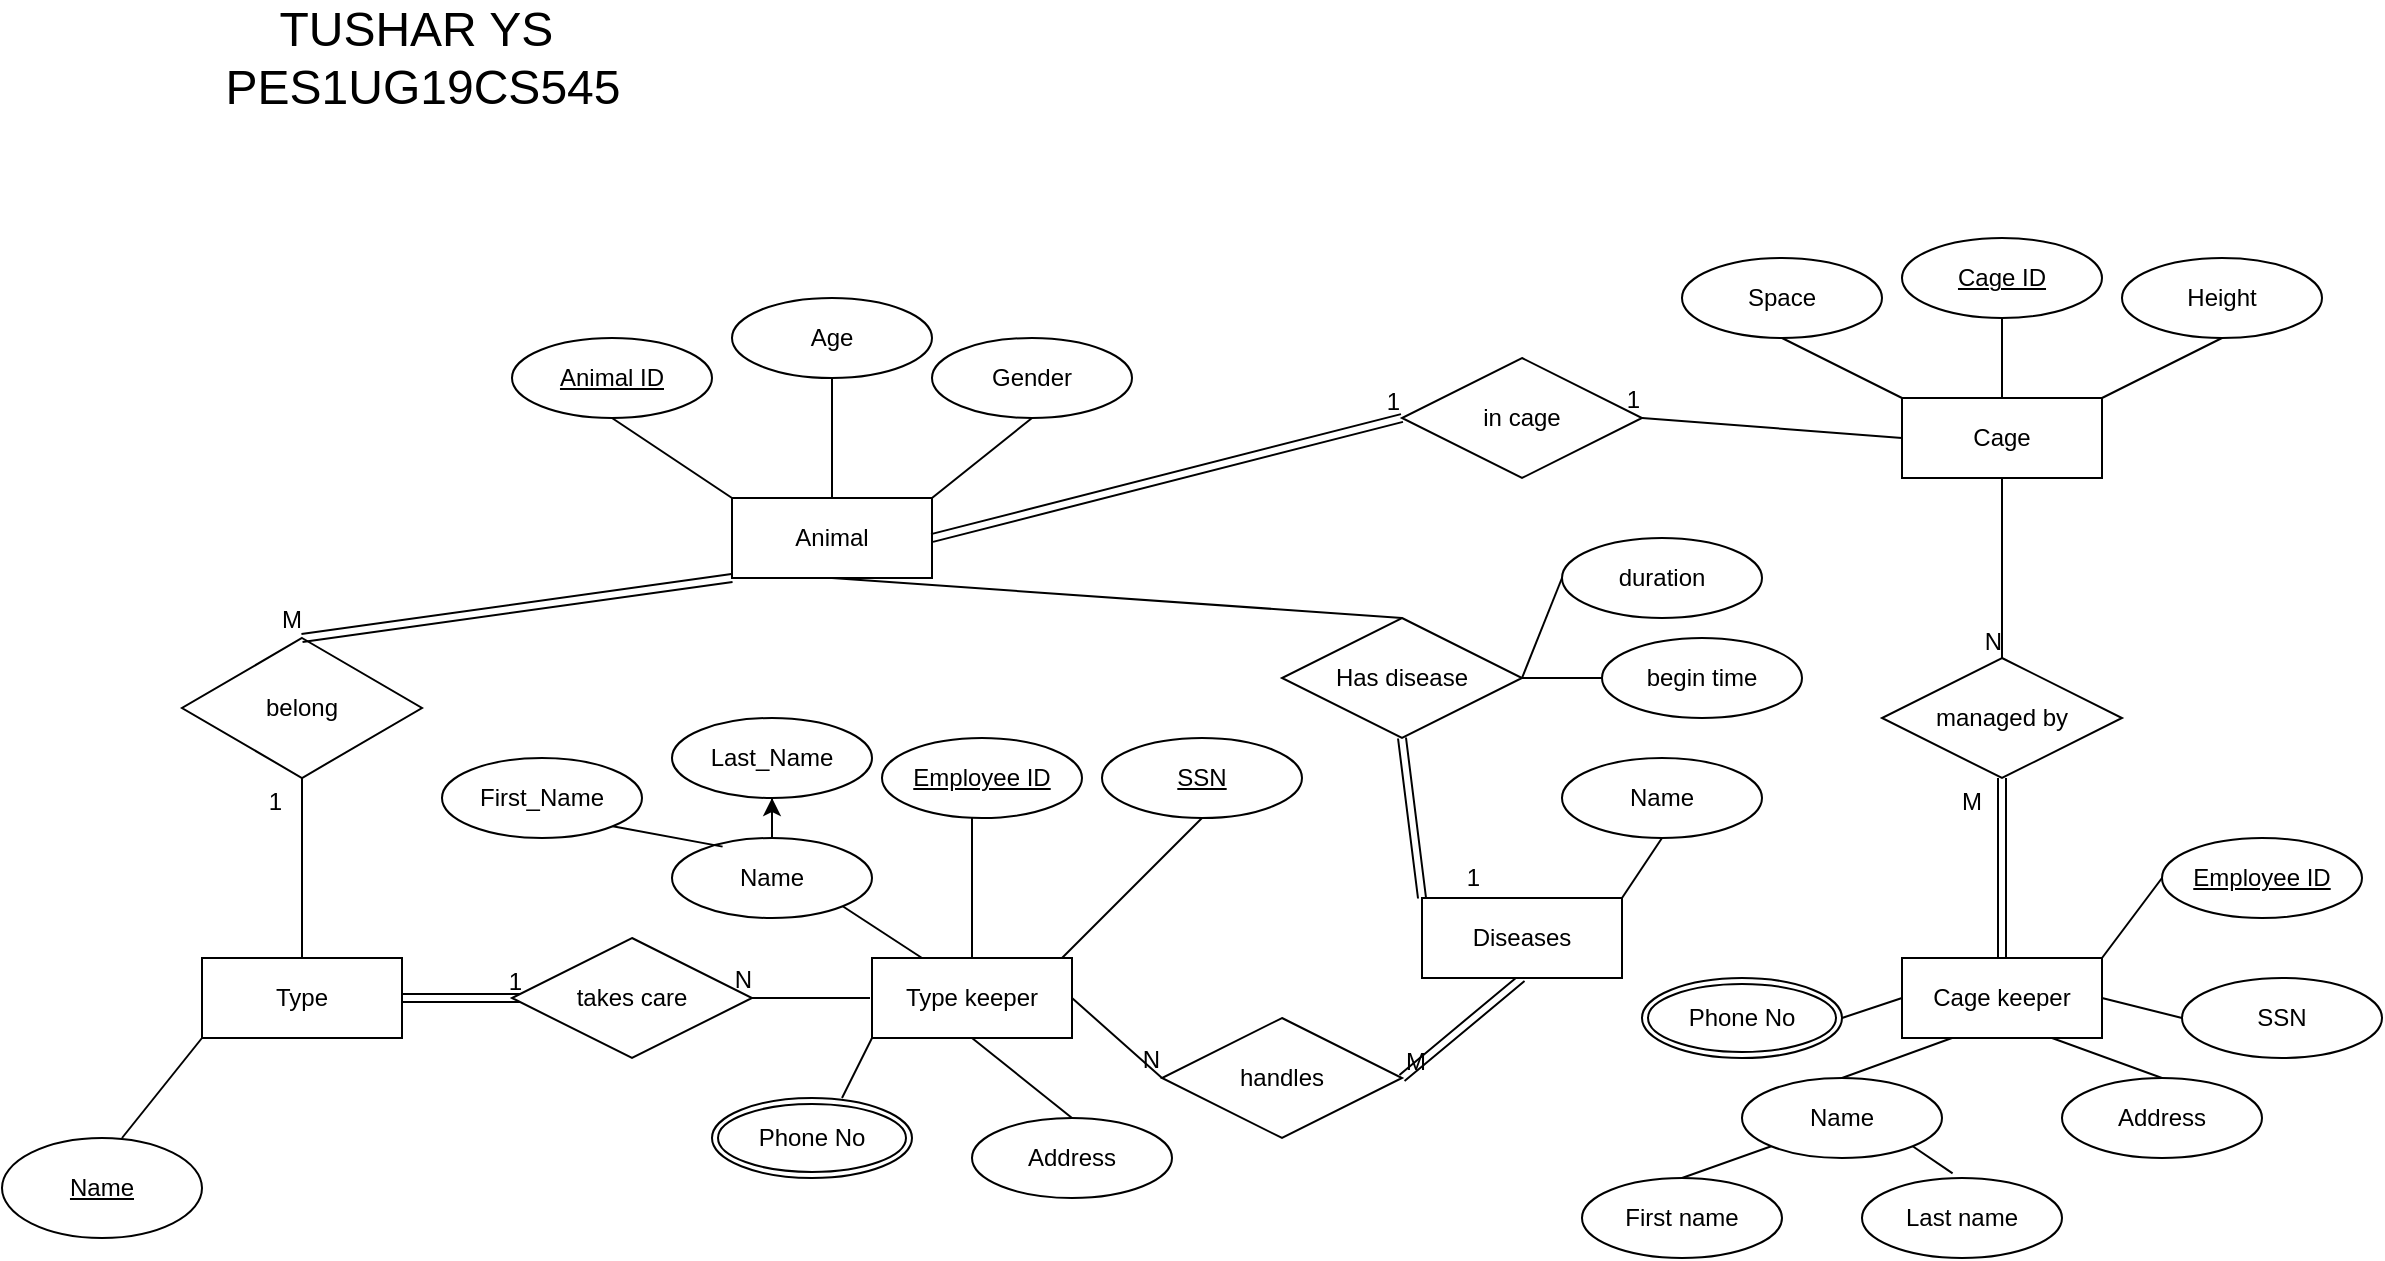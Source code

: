 <mxfile version="15.2.9" type="device"><diagram id="R2lEEEUBdFMjLlhIrx00" name="Page-1"><mxGraphModel dx="2071" dy="575" grid="1" gridSize="10" guides="1" tooltips="1" connect="1" arrows="1" fold="1" page="1" pageScale="1" pageWidth="850" pageHeight="1100" math="0" shadow="0" extFonts="Permanent Marker^https://fonts.googleapis.com/css?family=Permanent+Marker"><root><mxCell id="0"/><mxCell id="1" parent="0"/><mxCell id="t1z8v8rDjUer-ZeC9aOY-1" value="Animal" style="whiteSpace=wrap;html=1;align=center;" parent="1" vertex="1"><mxGeometry x="305" y="270" width="100" height="40" as="geometry"/></mxCell><mxCell id="t1z8v8rDjUer-ZeC9aOY-3" value="&lt;div&gt;Age&lt;/div&gt;" style="ellipse;whiteSpace=wrap;html=1;align=center;" parent="1" vertex="1"><mxGeometry x="305" y="170" width="100" height="40" as="geometry"/></mxCell><mxCell id="t1z8v8rDjUer-ZeC9aOY-8" value="Gender" style="ellipse;whiteSpace=wrap;html=1;align=center;" parent="1" vertex="1"><mxGeometry x="405" y="190" width="100" height="40" as="geometry"/></mxCell><mxCell id="t1z8v8rDjUer-ZeC9aOY-11" value="&lt;div&gt;Animal ID&lt;/div&gt;" style="ellipse;whiteSpace=wrap;html=1;align=center;fontStyle=4;" parent="1" vertex="1"><mxGeometry x="195" y="190" width="100" height="40" as="geometry"/></mxCell><mxCell id="t1z8v8rDjUer-ZeC9aOY-14" value="&lt;div&gt;belong&lt;/div&gt;" style="shape=rhombus;perimeter=rhombusPerimeter;whiteSpace=wrap;html=1;align=center;" parent="1" vertex="1"><mxGeometry x="30" y="340" width="120" height="70" as="geometry"/></mxCell><mxCell id="t1z8v8rDjUer-ZeC9aOY-18" value="Type" style="whiteSpace=wrap;html=1;align=center;" parent="1" vertex="1"><mxGeometry x="40" y="500" width="100" height="40" as="geometry"/></mxCell><mxCell id="t1z8v8rDjUer-ZeC9aOY-19" value="Name" style="ellipse;whiteSpace=wrap;html=1;align=center;fontStyle=4;" parent="1" vertex="1"><mxGeometry x="-60" y="590" width="100" height="50" as="geometry"/></mxCell><mxCell id="t1z8v8rDjUer-ZeC9aOY-22" style="edgeStyle=none;shape=link;rounded=0;orthogonalLoop=1;jettySize=auto;html=1;exitX=0.5;exitY=0;exitDx=0;exitDy=0;" parent="1" source="t1z8v8rDjUer-ZeC9aOY-19" target="t1z8v8rDjUer-ZeC9aOY-19" edge="1"><mxGeometry relative="1" as="geometry"/></mxCell><mxCell id="t1z8v8rDjUer-ZeC9aOY-29" value="" style="endArrow=none;html=1;rounded=0;entryX=0;entryY=1;entryDx=0;entryDy=0;" parent="1" target="t1z8v8rDjUer-ZeC9aOY-18" edge="1"><mxGeometry relative="1" as="geometry"><mxPoint y="590" as="sourcePoint"/><mxPoint x="140" y="590" as="targetPoint"/></mxGeometry></mxCell><mxCell id="t1z8v8rDjUer-ZeC9aOY-30" value="" style="endArrow=none;html=1;rounded=0;entryX=0.5;entryY=1;entryDx=0;entryDy=0;exitX=1;exitY=0;exitDx=0;exitDy=0;" parent="1" source="t1z8v8rDjUer-ZeC9aOY-1" target="t1z8v8rDjUer-ZeC9aOY-8" edge="1"><mxGeometry relative="1" as="geometry"><mxPoint x="430" y="190" as="sourcePoint"/><mxPoint x="465" y="100" as="targetPoint"/></mxGeometry></mxCell><mxCell id="t1z8v8rDjUer-ZeC9aOY-33" value="" style="endArrow=none;html=1;rounded=0;exitX=0.5;exitY=1;exitDx=0;exitDy=0;entryX=0;entryY=0;entryDx=0;entryDy=0;" parent="1" source="t1z8v8rDjUer-ZeC9aOY-11" target="t1z8v8rDjUer-ZeC9aOY-1" edge="1"><mxGeometry relative="1" as="geometry"><mxPoint x="55" y="100" as="sourcePoint"/><mxPoint x="215" y="100" as="targetPoint"/></mxGeometry></mxCell><mxCell id="t1z8v8rDjUer-ZeC9aOY-34" value="" style="endArrow=none;html=1;rounded=0;entryX=0.5;entryY=1;entryDx=0;entryDy=0;exitX=0.5;exitY=0;exitDx=0;exitDy=0;" parent="1" source="t1z8v8rDjUer-ZeC9aOY-1" target="t1z8v8rDjUer-ZeC9aOY-3" edge="1"><mxGeometry relative="1" as="geometry"><mxPoint x="270" y="100" as="sourcePoint"/><mxPoint x="430" y="100" as="targetPoint"/></mxGeometry></mxCell><mxCell id="t1z8v8rDjUer-ZeC9aOY-35" value="" style="shape=link;html=1;rounded=0;entryX=0.5;entryY=0;entryDx=0;entryDy=0;exitX=0;exitY=1;exitDx=0;exitDy=0;" parent="1" source="t1z8v8rDjUer-ZeC9aOY-1" target="t1z8v8rDjUer-ZeC9aOY-14" edge="1"><mxGeometry relative="1" as="geometry"><mxPoint x="220" y="250" as="sourcePoint"/><mxPoint x="380" y="250" as="targetPoint"/></mxGeometry></mxCell><mxCell id="t1z8v8rDjUer-ZeC9aOY-36" value="M" style="resizable=0;html=1;align=right;verticalAlign=bottom;" parent="t1z8v8rDjUer-ZeC9aOY-35" connectable="0" vertex="1"><mxGeometry x="1" relative="1" as="geometry"/></mxCell><mxCell id="t1z8v8rDjUer-ZeC9aOY-37" value="" style="shape=link;html=1;rounded=0;" parent="1" edge="1"><mxGeometry relative="1" as="geometry"><mxPoint x="140" y="520" as="sourcePoint"/><mxPoint x="200" y="520" as="targetPoint"/></mxGeometry></mxCell><mxCell id="t1z8v8rDjUer-ZeC9aOY-38" value="1" style="resizable=0;html=1;align=right;verticalAlign=bottom;" parent="t1z8v8rDjUer-ZeC9aOY-37" connectable="0" vertex="1"><mxGeometry x="1" relative="1" as="geometry"/></mxCell><mxCell id="t1z8v8rDjUer-ZeC9aOY-39" value="takes care" style="shape=rhombus;perimeter=rhombusPerimeter;whiteSpace=wrap;html=1;align=center;" parent="1" vertex="1"><mxGeometry x="195" y="490" width="120" height="60" as="geometry"/></mxCell><mxCell id="t1z8v8rDjUer-ZeC9aOY-46" value="" style="endArrow=none;html=1;rounded=0;" parent="1" edge="1"><mxGeometry relative="1" as="geometry"><mxPoint x="374" y="520" as="sourcePoint"/><mxPoint x="315" y="519.95" as="targetPoint"/></mxGeometry></mxCell><mxCell id="t1z8v8rDjUer-ZeC9aOY-47" value="N" style="resizable=0;html=1;align=right;verticalAlign=bottom;" parent="t1z8v8rDjUer-ZeC9aOY-46" connectable="0" vertex="1"><mxGeometry x="1" relative="1" as="geometry"/></mxCell><mxCell id="t1z8v8rDjUer-ZeC9aOY-48" value="&lt;div&gt;Type keeper&lt;/div&gt;" style="whiteSpace=wrap;html=1;align=center;" parent="1" vertex="1"><mxGeometry x="375" y="500" width="100" height="40" as="geometry"/></mxCell><mxCell id="t1z8v8rDjUer-ZeC9aOY-53" value="" style="endArrow=none;html=1;rounded=0;entryX=0.5;entryY=0;entryDx=0;entryDy=0;" parent="1" target="t1z8v8rDjUer-ZeC9aOY-48" edge="1"><mxGeometry relative="1" as="geometry"><mxPoint x="425" y="430" as="sourcePoint"/><mxPoint x="480" y="320" as="targetPoint"/></mxGeometry></mxCell><mxCell id="t1z8v8rDjUer-ZeC9aOY-54" value="Employee ID" style="ellipse;whiteSpace=wrap;html=1;align=center;fontStyle=4;" parent="1" vertex="1"><mxGeometry x="380" y="390" width="100" height="40" as="geometry"/></mxCell><mxCell id="t1z8v8rDjUer-ZeC9aOY-55" value="SSN" style="ellipse;whiteSpace=wrap;html=1;align=center;fontStyle=4;" parent="1" vertex="1"><mxGeometry x="490" y="390" width="100" height="40" as="geometry"/></mxCell><mxCell id="t1z8v8rDjUer-ZeC9aOY-59" value="" style="endArrow=none;html=1;rounded=0;exitX=0.5;exitY=0;exitDx=0;exitDy=0;entryX=0.5;entryY=1;entryDx=0;entryDy=0;" parent="1" source="t1z8v8rDjUer-ZeC9aOY-18" target="t1z8v8rDjUer-ZeC9aOY-14" edge="1"><mxGeometry relative="1" as="geometry"><mxPoint x="70" y="380" as="sourcePoint"/><mxPoint x="230" y="380" as="targetPoint"/></mxGeometry></mxCell><mxCell id="t1z8v8rDjUer-ZeC9aOY-60" value="1" style="resizable=0;html=1;align=right;verticalAlign=bottom;" parent="t1z8v8rDjUer-ZeC9aOY-59" connectable="0" vertex="1"><mxGeometry x="1" relative="1" as="geometry"><mxPoint x="-10" y="20" as="offset"/></mxGeometry></mxCell><mxCell id="t1z8v8rDjUer-ZeC9aOY-61" value="" style="endArrow=none;html=1;rounded=0;entryX=0.5;entryY=1;entryDx=0;entryDy=0;" parent="1" target="t1z8v8rDjUer-ZeC9aOY-55" edge="1"><mxGeometry relative="1" as="geometry"><mxPoint x="470" y="500" as="sourcePoint"/><mxPoint x="630" y="500" as="targetPoint"/></mxGeometry></mxCell><mxCell id="t1z8v8rDjUer-ZeC9aOY-63" value="Phone No" style="ellipse;shape=doubleEllipse;margin=3;whiteSpace=wrap;html=1;align=center;" parent="1" vertex="1"><mxGeometry x="295" y="570" width="100" height="40" as="geometry"/></mxCell><mxCell id="t1z8v8rDjUer-ZeC9aOY-64" value="" style="endArrow=none;html=1;rounded=0;entryX=0;entryY=1;entryDx=0;entryDy=0;" parent="1" target="t1z8v8rDjUer-ZeC9aOY-48" edge="1"><mxGeometry relative="1" as="geometry"><mxPoint x="360" y="570" as="sourcePoint"/><mxPoint x="520" y="570" as="targetPoint"/></mxGeometry></mxCell><mxCell id="t1z8v8rDjUer-ZeC9aOY-65" value="" style="endArrow=none;html=1;rounded=0;exitX=0.5;exitY=1;exitDx=0;exitDy=0;entryX=0.5;entryY=0;entryDx=0;entryDy=0;" parent="1" source="t1z8v8rDjUer-ZeC9aOY-48" target="t1z8v8rDjUer-ZeC9aOY-66" edge="1"><mxGeometry relative="1" as="geometry"><mxPoint x="440" y="540" as="sourcePoint"/><mxPoint x="460" y="570" as="targetPoint"/></mxGeometry></mxCell><mxCell id="t1z8v8rDjUer-ZeC9aOY-66" value="&lt;div&gt;Address&lt;/div&gt;" style="ellipse;whiteSpace=wrap;html=1;align=center;" parent="1" vertex="1"><mxGeometry x="425" y="580" width="100" height="40" as="geometry"/></mxCell><mxCell id="qA1_ejAD89F4eY76ot6p-3" value="" style="edgeStyle=orthogonalEdgeStyle;rounded=0;orthogonalLoop=1;jettySize=auto;html=1;" edge="1" parent="1" source="t1z8v8rDjUer-ZeC9aOY-68" target="t1z8v8rDjUer-ZeC9aOY-70"><mxGeometry relative="1" as="geometry"/></mxCell><mxCell id="t1z8v8rDjUer-ZeC9aOY-68" value="Name" style="ellipse;whiteSpace=wrap;html=1;align=center;" parent="1" vertex="1"><mxGeometry x="275" y="440" width="100" height="40" as="geometry"/></mxCell><mxCell id="t1z8v8rDjUer-ZeC9aOY-69" value="First_Name" style="ellipse;whiteSpace=wrap;html=1;align=center;" parent="1" vertex="1"><mxGeometry x="160" y="400" width="100" height="40" as="geometry"/></mxCell><mxCell id="t1z8v8rDjUer-ZeC9aOY-70" value="Last_Name" style="ellipse;whiteSpace=wrap;html=1;align=center;" parent="1" vertex="1"><mxGeometry x="275" y="380" width="100" height="40" as="geometry"/></mxCell><mxCell id="t1z8v8rDjUer-ZeC9aOY-71" value="" style="endArrow=none;html=1;rounded=0;exitX=1;exitY=1;exitDx=0;exitDy=0;entryX=0.253;entryY=0.108;entryDx=0;entryDy=0;entryPerimeter=0;" parent="1" source="t1z8v8rDjUer-ZeC9aOY-69" target="t1z8v8rDjUer-ZeC9aOY-68" edge="1"><mxGeometry relative="1" as="geometry"><mxPoint x="130" y="459.58" as="sourcePoint"/><mxPoint x="290" y="460" as="targetPoint"/></mxGeometry></mxCell><mxCell id="t1z8v8rDjUer-ZeC9aOY-72" value="" style="endArrow=none;html=1;rounded=0;exitX=0.5;exitY=1;exitDx=0;exitDy=0;entryX=0.5;entryY=0;entryDx=0;entryDy=0;" parent="1" source="t1z8v8rDjUer-ZeC9aOY-70" target="t1z8v8rDjUer-ZeC9aOY-68" edge="1"><mxGeometry relative="1" as="geometry"><mxPoint x="255.355" y="444.142" as="sourcePoint"/><mxPoint x="325.3" y="454.32" as="targetPoint"/></mxGeometry></mxCell><mxCell id="t1z8v8rDjUer-ZeC9aOY-73" value="" style="endArrow=none;html=1;rounded=0;entryX=0.25;entryY=0;entryDx=0;entryDy=0;exitX=1;exitY=1;exitDx=0;exitDy=0;" parent="1" source="t1z8v8rDjUer-ZeC9aOY-68" target="t1z8v8rDjUer-ZeC9aOY-48" edge="1"><mxGeometry relative="1" as="geometry"><mxPoint x="340" y="480" as="sourcePoint"/><mxPoint x="335.3" y="464.32" as="targetPoint"/></mxGeometry></mxCell><mxCell id="t1z8v8rDjUer-ZeC9aOY-75" value="" style="endArrow=none;html=1;rounded=0;exitX=1;exitY=0.5;exitDx=0;exitDy=0;entryX=0;entryY=0.5;entryDx=0;entryDy=0;" parent="1" source="t1z8v8rDjUer-ZeC9aOY-48" target="t1z8v8rDjUer-ZeC9aOY-77" edge="1"><mxGeometry relative="1" as="geometry"><mxPoint x="475" y="520" as="sourcePoint"/><mxPoint x="550" y="550" as="targetPoint"/></mxGeometry></mxCell><mxCell id="t1z8v8rDjUer-ZeC9aOY-76" value="N" style="resizable=0;html=1;align=right;verticalAlign=bottom;" parent="t1z8v8rDjUer-ZeC9aOY-75" connectable="0" vertex="1"><mxGeometry x="1" relative="1" as="geometry"/></mxCell><mxCell id="t1z8v8rDjUer-ZeC9aOY-77" value="handles" style="shape=rhombus;perimeter=rhombusPerimeter;whiteSpace=wrap;html=1;align=center;" parent="1" vertex="1"><mxGeometry x="520" y="530" width="120" height="60" as="geometry"/></mxCell><mxCell id="t1z8v8rDjUer-ZeC9aOY-80" value="" style="shape=link;html=1;rounded=0;exitX=1;exitY=0.5;exitDx=0;exitDy=0;entryX=0.5;entryY=1;entryDx=0;entryDy=0;" parent="1" source="t1z8v8rDjUer-ZeC9aOY-77" target="t1z8v8rDjUer-ZeC9aOY-83" edge="1"><mxGeometry relative="1" as="geometry"><mxPoint x="640" y="559.5" as="sourcePoint"/><mxPoint x="700" y="520" as="targetPoint"/></mxGeometry></mxCell><mxCell id="t1z8v8rDjUer-ZeC9aOY-81" value="M" style="resizable=0;html=1;align=left;verticalAlign=bottom;" parent="t1z8v8rDjUer-ZeC9aOY-80" connectable="0" vertex="1"><mxGeometry x="-1" relative="1" as="geometry"/></mxCell><mxCell id="t1z8v8rDjUer-ZeC9aOY-83" value="&lt;div&gt;Diseases&lt;/div&gt;" style="whiteSpace=wrap;html=1;align=center;" parent="1" vertex="1"><mxGeometry x="650" y="470" width="100" height="40" as="geometry"/></mxCell><mxCell id="t1z8v8rDjUer-ZeC9aOY-86" value="" style="endArrow=none;html=1;rounded=0;entryX=1;entryY=0;entryDx=0;entryDy=0;exitX=0.5;exitY=1;exitDx=0;exitDy=0;" parent="1" source="t1z8v8rDjUer-ZeC9aOY-87" target="t1z8v8rDjUer-ZeC9aOY-83" edge="1"><mxGeometry relative="1" as="geometry"><mxPoint x="770" y="430" as="sourcePoint"/><mxPoint x="530" y="490" as="targetPoint"/></mxGeometry></mxCell><mxCell id="t1z8v8rDjUer-ZeC9aOY-87" value="Name" style="ellipse;whiteSpace=wrap;html=1;align=center;" parent="1" vertex="1"><mxGeometry x="720" y="400" width="100" height="40" as="geometry"/></mxCell><mxCell id="t1z8v8rDjUer-ZeC9aOY-90" value="" style="shape=link;html=1;rounded=0;endArrow=classic;endFill=1;strokeColor=default;entryX=0;entryY=0;entryDx=0;entryDy=0;exitX=0.5;exitY=1;exitDx=0;exitDy=0;" parent="1" source="t1z8v8rDjUer-ZeC9aOY-93" target="t1z8v8rDjUer-ZeC9aOY-83" edge="1"><mxGeometry relative="1" as="geometry"><mxPoint x="630" y="360" as="sourcePoint"/><mxPoint x="730" y="290" as="targetPoint"/></mxGeometry></mxCell><mxCell id="t1z8v8rDjUer-ZeC9aOY-91" value="1" style="resizable=0;html=1;align=right;verticalAlign=bottom;" parent="t1z8v8rDjUer-ZeC9aOY-90" connectable="0" vertex="1"><mxGeometry x="1" relative="1" as="geometry"><mxPoint x="30" y="-1" as="offset"/></mxGeometry></mxCell><mxCell id="t1z8v8rDjUer-ZeC9aOY-93" value="Has disease" style="shape=rhombus;perimeter=rhombusPerimeter;whiteSpace=wrap;html=1;align=center;" parent="1" vertex="1"><mxGeometry x="580" y="330" width="120" height="60" as="geometry"/></mxCell><mxCell id="t1z8v8rDjUer-ZeC9aOY-95" value="" style="endArrow=none;html=1;rounded=0;strokeColor=default;entryX=0.5;entryY=0;entryDx=0;entryDy=0;exitX=0.5;exitY=1;exitDx=0;exitDy=0;" parent="1" source="t1z8v8rDjUer-ZeC9aOY-1" target="t1z8v8rDjUer-ZeC9aOY-93" edge="1"><mxGeometry relative="1" as="geometry"><mxPoint x="390" y="280" as="sourcePoint"/><mxPoint x="550" y="280" as="targetPoint"/></mxGeometry></mxCell><mxCell id="t1z8v8rDjUer-ZeC9aOY-97" value="in cage" style="shape=rhombus;perimeter=rhombusPerimeter;whiteSpace=wrap;html=1;align=center;" parent="1" vertex="1"><mxGeometry x="640" y="200" width="120" height="60" as="geometry"/></mxCell><mxCell id="t1z8v8rDjUer-ZeC9aOY-98" value="" style="shape=link;html=1;rounded=0;endArrow=classic;endFill=1;strokeColor=default;exitX=1;exitY=0.5;exitDx=0;exitDy=0;entryX=0;entryY=0.5;entryDx=0;entryDy=0;" parent="1" source="t1z8v8rDjUer-ZeC9aOY-1" target="t1z8v8rDjUer-ZeC9aOY-97" edge="1"><mxGeometry relative="1" as="geometry"><mxPoint x="460" y="270" as="sourcePoint"/><mxPoint x="620" y="270" as="targetPoint"/></mxGeometry></mxCell><mxCell id="t1z8v8rDjUer-ZeC9aOY-99" value="1" style="resizable=0;html=1;align=right;verticalAlign=bottom;" parent="t1z8v8rDjUer-ZeC9aOY-98" connectable="0" vertex="1"><mxGeometry x="1" relative="1" as="geometry"/></mxCell><mxCell id="t1z8v8rDjUer-ZeC9aOY-102" value="" style="endArrow=none;html=1;rounded=0;strokeColor=default;entryX=1;entryY=0.5;entryDx=0;entryDy=0;exitX=0;exitY=0.5;exitDx=0;exitDy=0;" parent="1" source="t1z8v8rDjUer-ZeC9aOY-104" target="t1z8v8rDjUer-ZeC9aOY-97" edge="1"><mxGeometry relative="1" as="geometry"><mxPoint x="880" y="240" as="sourcePoint"/><mxPoint x="1040" y="240" as="targetPoint"/></mxGeometry></mxCell><mxCell id="t1z8v8rDjUer-ZeC9aOY-103" value="1" style="resizable=0;html=1;align=right;verticalAlign=bottom;" parent="t1z8v8rDjUer-ZeC9aOY-102" connectable="0" vertex="1"><mxGeometry x="1" relative="1" as="geometry"/></mxCell><mxCell id="t1z8v8rDjUer-ZeC9aOY-104" value="Cage" style="whiteSpace=wrap;html=1;align=center;" parent="1" vertex="1"><mxGeometry x="890" y="220" width="100" height="40" as="geometry"/></mxCell><mxCell id="t1z8v8rDjUer-ZeC9aOY-105" value="" style="endArrow=none;html=1;rounded=0;strokeColor=default;entryX=0;entryY=0;entryDx=0;entryDy=0;exitX=0.5;exitY=1;exitDx=0;exitDy=0;" parent="1" source="t1z8v8rDjUer-ZeC9aOY-112" target="t1z8v8rDjUer-ZeC9aOY-104" edge="1"><mxGeometry relative="1" as="geometry"><mxPoint x="820" y="190" as="sourcePoint"/><mxPoint x="920" y="140" as="targetPoint"/></mxGeometry></mxCell><mxCell id="t1z8v8rDjUer-ZeC9aOY-108" value="" style="endArrow=none;html=1;rounded=0;strokeColor=default;exitX=0.5;exitY=0;exitDx=0;exitDy=0;entryX=0.5;entryY=1;entryDx=0;entryDy=0;" parent="1" source="t1z8v8rDjUer-ZeC9aOY-104" target="t1z8v8rDjUer-ZeC9aOY-109" edge="1"><mxGeometry relative="1" as="geometry"><mxPoint x="980" y="110" as="sourcePoint"/><mxPoint x="940" y="180" as="targetPoint"/></mxGeometry></mxCell><mxCell id="t1z8v8rDjUer-ZeC9aOY-109" value="Cage ID" style="ellipse;whiteSpace=wrap;html=1;align=center;fontStyle=4;" parent="1" vertex="1"><mxGeometry x="890" y="140" width="100" height="40" as="geometry"/></mxCell><mxCell id="t1z8v8rDjUer-ZeC9aOY-112" value="Space" style="ellipse;whiteSpace=wrap;html=1;align=center;" parent="1" vertex="1"><mxGeometry x="780" y="150" width="100" height="40" as="geometry"/></mxCell><mxCell id="t1z8v8rDjUer-ZeC9aOY-113" value="" style="endArrow=none;html=1;rounded=0;strokeColor=default;exitX=1;exitY=0;exitDx=0;exitDy=0;entryX=0.5;entryY=1;entryDx=0;entryDy=0;" parent="1" source="t1z8v8rDjUer-ZeC9aOY-104" target="t1z8v8rDjUer-ZeC9aOY-114" edge="1"><mxGeometry relative="1" as="geometry"><mxPoint x="1020" y="230" as="sourcePoint"/><mxPoint x="1030" y="200" as="targetPoint"/></mxGeometry></mxCell><mxCell id="t1z8v8rDjUer-ZeC9aOY-114" value="Height" style="ellipse;whiteSpace=wrap;html=1;align=center;" parent="1" vertex="1"><mxGeometry x="1000" y="150" width="100" height="40" as="geometry"/></mxCell><mxCell id="t1z8v8rDjUer-ZeC9aOY-115" value="" style="endArrow=none;html=1;rounded=0;strokeColor=default;exitX=0.5;exitY=1;exitDx=0;exitDy=0;entryX=0.5;entryY=0;entryDx=0;entryDy=0;" parent="1" source="t1z8v8rDjUer-ZeC9aOY-104" target="t1z8v8rDjUer-ZeC9aOY-117" edge="1"><mxGeometry relative="1" as="geometry"><mxPoint x="900" y="330" as="sourcePoint"/><mxPoint x="940" y="340" as="targetPoint"/></mxGeometry></mxCell><mxCell id="t1z8v8rDjUer-ZeC9aOY-116" value="N" style="resizable=0;html=1;align=right;verticalAlign=bottom;" parent="t1z8v8rDjUer-ZeC9aOY-115" connectable="0" vertex="1"><mxGeometry x="1" relative="1" as="geometry"/></mxCell><mxCell id="t1z8v8rDjUer-ZeC9aOY-117" value="managed by" style="shape=rhombus;perimeter=rhombusPerimeter;whiteSpace=wrap;html=1;align=center;" parent="1" vertex="1"><mxGeometry x="880" y="350" width="120" height="60" as="geometry"/></mxCell><mxCell id="t1z8v8rDjUer-ZeC9aOY-119" value="" style="shape=link;html=1;rounded=0;endArrow=classic;endFill=1;strokeColor=default;exitX=0.5;exitY=1;exitDx=0;exitDy=0;entryX=0.5;entryY=0;entryDx=0;entryDy=0;" parent="1" source="t1z8v8rDjUer-ZeC9aOY-117" target="t1z8v8rDjUer-ZeC9aOY-130" edge="1"><mxGeometry relative="1" as="geometry"><mxPoint x="930" y="490" as="sourcePoint"/><mxPoint x="950" y="490" as="targetPoint"/></mxGeometry></mxCell><mxCell id="t1z8v8rDjUer-ZeC9aOY-120" value="M" style="resizable=0;html=1;align=right;verticalAlign=bottom;" parent="t1z8v8rDjUer-ZeC9aOY-119" connectable="0" vertex="1"><mxGeometry x="1" relative="1" as="geometry"><mxPoint x="-10" y="-70" as="offset"/></mxGeometry></mxCell><mxCell id="t1z8v8rDjUer-ZeC9aOY-123" value="" style="endArrow=none;html=1;rounded=0;strokeColor=default;exitX=0.5;exitY=0;exitDx=0;exitDy=0;entryX=0.25;entryY=1;entryDx=0;entryDy=0;" parent="1" source="t1z8v8rDjUer-ZeC9aOY-124" target="t1z8v8rDjUer-ZeC9aOY-130" edge="1"><mxGeometry relative="1" as="geometry"><mxPoint x="860" y="560" as="sourcePoint"/><mxPoint x="905" y="560" as="targetPoint"/></mxGeometry></mxCell><mxCell id="t1z8v8rDjUer-ZeC9aOY-124" value="Name" style="ellipse;whiteSpace=wrap;html=1;align=center;" parent="1" vertex="1"><mxGeometry x="810" y="560" width="100" height="40" as="geometry"/></mxCell><mxCell id="t1z8v8rDjUer-ZeC9aOY-125" value="" style="endArrow=none;html=1;rounded=0;strokeColor=default;entryX=0;entryY=1;entryDx=0;entryDy=0;exitX=0.5;exitY=0;exitDx=0;exitDy=0;" parent="1" source="t1z8v8rDjUer-ZeC9aOY-126" target="t1z8v8rDjUer-ZeC9aOY-124" edge="1"><mxGeometry relative="1" as="geometry"><mxPoint x="760" y="620" as="sourcePoint"/><mxPoint x="820" y="620" as="targetPoint"/></mxGeometry></mxCell><mxCell id="t1z8v8rDjUer-ZeC9aOY-126" value="First name" style="ellipse;whiteSpace=wrap;html=1;align=center;" parent="1" vertex="1"><mxGeometry x="730" y="610" width="100" height="40" as="geometry"/></mxCell><mxCell id="t1z8v8rDjUer-ZeC9aOY-127" value="" style="endArrow=none;html=1;rounded=0;strokeColor=default;exitX=1;exitY=1;exitDx=0;exitDy=0;entryX=0.453;entryY=-0.058;entryDx=0;entryDy=0;entryPerimeter=0;" parent="1" source="t1z8v8rDjUer-ZeC9aOY-124" target="t1z8v8rDjUer-ZeC9aOY-129" edge="1"><mxGeometry relative="1" as="geometry"><mxPoint x="860" y="650" as="sourcePoint"/><mxPoint x="920" y="620" as="targetPoint"/></mxGeometry></mxCell><mxCell id="t1z8v8rDjUer-ZeC9aOY-129" value="Last name" style="ellipse;whiteSpace=wrap;html=1;align=center;" parent="1" vertex="1"><mxGeometry x="870" y="610" width="100" height="40" as="geometry"/></mxCell><mxCell id="t1z8v8rDjUer-ZeC9aOY-130" value="Cage keeper" style="whiteSpace=wrap;html=1;align=center;" parent="1" vertex="1"><mxGeometry x="890" y="500" width="100" height="40" as="geometry"/></mxCell><mxCell id="t1z8v8rDjUer-ZeC9aOY-131" value="Address" style="ellipse;whiteSpace=wrap;html=1;align=center;" parent="1" vertex="1"><mxGeometry x="970" y="560" width="100" height="40" as="geometry"/></mxCell><mxCell id="t1z8v8rDjUer-ZeC9aOY-132" value="" style="endArrow=none;html=1;rounded=0;strokeColor=default;exitX=0.75;exitY=1;exitDx=0;exitDy=0;entryX=0.5;entryY=0;entryDx=0;entryDy=0;" parent="1" source="t1z8v8rDjUer-ZeC9aOY-130" target="t1z8v8rDjUer-ZeC9aOY-131" edge="1"><mxGeometry relative="1" as="geometry"><mxPoint x="690" y="680" as="sourcePoint"/><mxPoint x="850" y="680" as="targetPoint"/></mxGeometry></mxCell><mxCell id="t1z8v8rDjUer-ZeC9aOY-133" value="SSN" style="ellipse;whiteSpace=wrap;html=1;align=center;" parent="1" vertex="1"><mxGeometry x="1030" y="510" width="100" height="40" as="geometry"/></mxCell><mxCell id="t1z8v8rDjUer-ZeC9aOY-134" value="Employee ID" style="ellipse;whiteSpace=wrap;html=1;align=center;fontStyle=4;" parent="1" vertex="1"><mxGeometry x="1020" y="440" width="100" height="40" as="geometry"/></mxCell><mxCell id="t1z8v8rDjUer-ZeC9aOY-135" value="Phone No" style="ellipse;shape=doubleEllipse;margin=3;whiteSpace=wrap;html=1;align=center;" parent="1" vertex="1"><mxGeometry x="760" y="510" width="100" height="40" as="geometry"/></mxCell><mxCell id="t1z8v8rDjUer-ZeC9aOY-136" value="" style="endArrow=none;html=1;rounded=0;strokeColor=default;exitX=1;exitY=0.5;exitDx=0;exitDy=0;entryX=0;entryY=0.5;entryDx=0;entryDy=0;" parent="1" source="t1z8v8rDjUer-ZeC9aOY-135" target="t1z8v8rDjUer-ZeC9aOY-130" edge="1"><mxGeometry relative="1" as="geometry"><mxPoint x="990" y="650" as="sourcePoint"/><mxPoint x="1150" y="650" as="targetPoint"/></mxGeometry></mxCell><mxCell id="t1z8v8rDjUer-ZeC9aOY-138" value="" style="endArrow=none;html=1;rounded=0;strokeColor=default;exitX=1;exitY=0;exitDx=0;exitDy=0;entryX=0;entryY=0.5;entryDx=0;entryDy=0;" parent="1" source="t1z8v8rDjUer-ZeC9aOY-130" target="t1z8v8rDjUer-ZeC9aOY-134" edge="1"><mxGeometry relative="1" as="geometry"><mxPoint x="980" y="460" as="sourcePoint"/><mxPoint x="1140" y="460" as="targetPoint"/></mxGeometry></mxCell><mxCell id="t1z8v8rDjUer-ZeC9aOY-139" value="" style="endArrow=none;html=1;rounded=0;strokeColor=default;exitX=1;exitY=0.5;exitDx=0;exitDy=0;entryX=0;entryY=0.5;entryDx=0;entryDy=0;" parent="1" source="t1z8v8rDjUer-ZeC9aOY-130" target="t1z8v8rDjUer-ZeC9aOY-133" edge="1"><mxGeometry relative="1" as="geometry"><mxPoint x="1190" y="560" as="sourcePoint"/><mxPoint x="1350" y="560" as="targetPoint"/></mxGeometry></mxCell><mxCell id="t1z8v8rDjUer-ZeC9aOY-140" value="duration" style="ellipse;whiteSpace=wrap;html=1;align=center;" parent="1" vertex="1"><mxGeometry x="720" y="290" width="100" height="40" as="geometry"/></mxCell><mxCell id="t1z8v8rDjUer-ZeC9aOY-141" value="begin time" style="ellipse;whiteSpace=wrap;html=1;align=center;" parent="1" vertex="1"><mxGeometry x="740" y="340" width="100" height="40" as="geometry"/></mxCell><mxCell id="t1z8v8rDjUer-ZeC9aOY-142" value="" style="endArrow=none;html=1;rounded=0;strokeColor=default;exitX=1;exitY=0.5;exitDx=0;exitDy=0;entryX=0;entryY=0.5;entryDx=0;entryDy=0;" parent="1" source="t1z8v8rDjUer-ZeC9aOY-93" target="t1z8v8rDjUer-ZeC9aOY-140" edge="1"><mxGeometry relative="1" as="geometry"><mxPoint x="760" y="320" as="sourcePoint"/><mxPoint x="920" y="320" as="targetPoint"/></mxGeometry></mxCell><mxCell id="t1z8v8rDjUer-ZeC9aOY-143" value="" style="endArrow=none;html=1;rounded=0;strokeColor=default;exitX=1;exitY=0.5;exitDx=0;exitDy=0;exitPerimeter=0;entryX=0;entryY=0.5;entryDx=0;entryDy=0;" parent="1" source="t1z8v8rDjUer-ZeC9aOY-93" target="t1z8v8rDjUer-ZeC9aOY-141" edge="1"><mxGeometry relative="1" as="geometry"><mxPoint x="810" y="320" as="sourcePoint"/><mxPoint x="970" y="320" as="targetPoint"/></mxGeometry></mxCell><mxCell id="qA1_ejAD89F4eY76ot6p-2" value="&lt;font style=&quot;font-size: 24px&quot;&gt;TUSHAR YS&amp;nbsp;&lt;br&gt;PES1UG19CS545&lt;/font&gt;" style="text;html=1;align=center;verticalAlign=middle;resizable=0;points=[];autosize=1;strokeColor=none;fillColor=none;" vertex="1" parent="1"><mxGeometry x="45" y="30" width="210" height="40" as="geometry"/></mxCell></root></mxGraphModel></diagram></mxfile>
